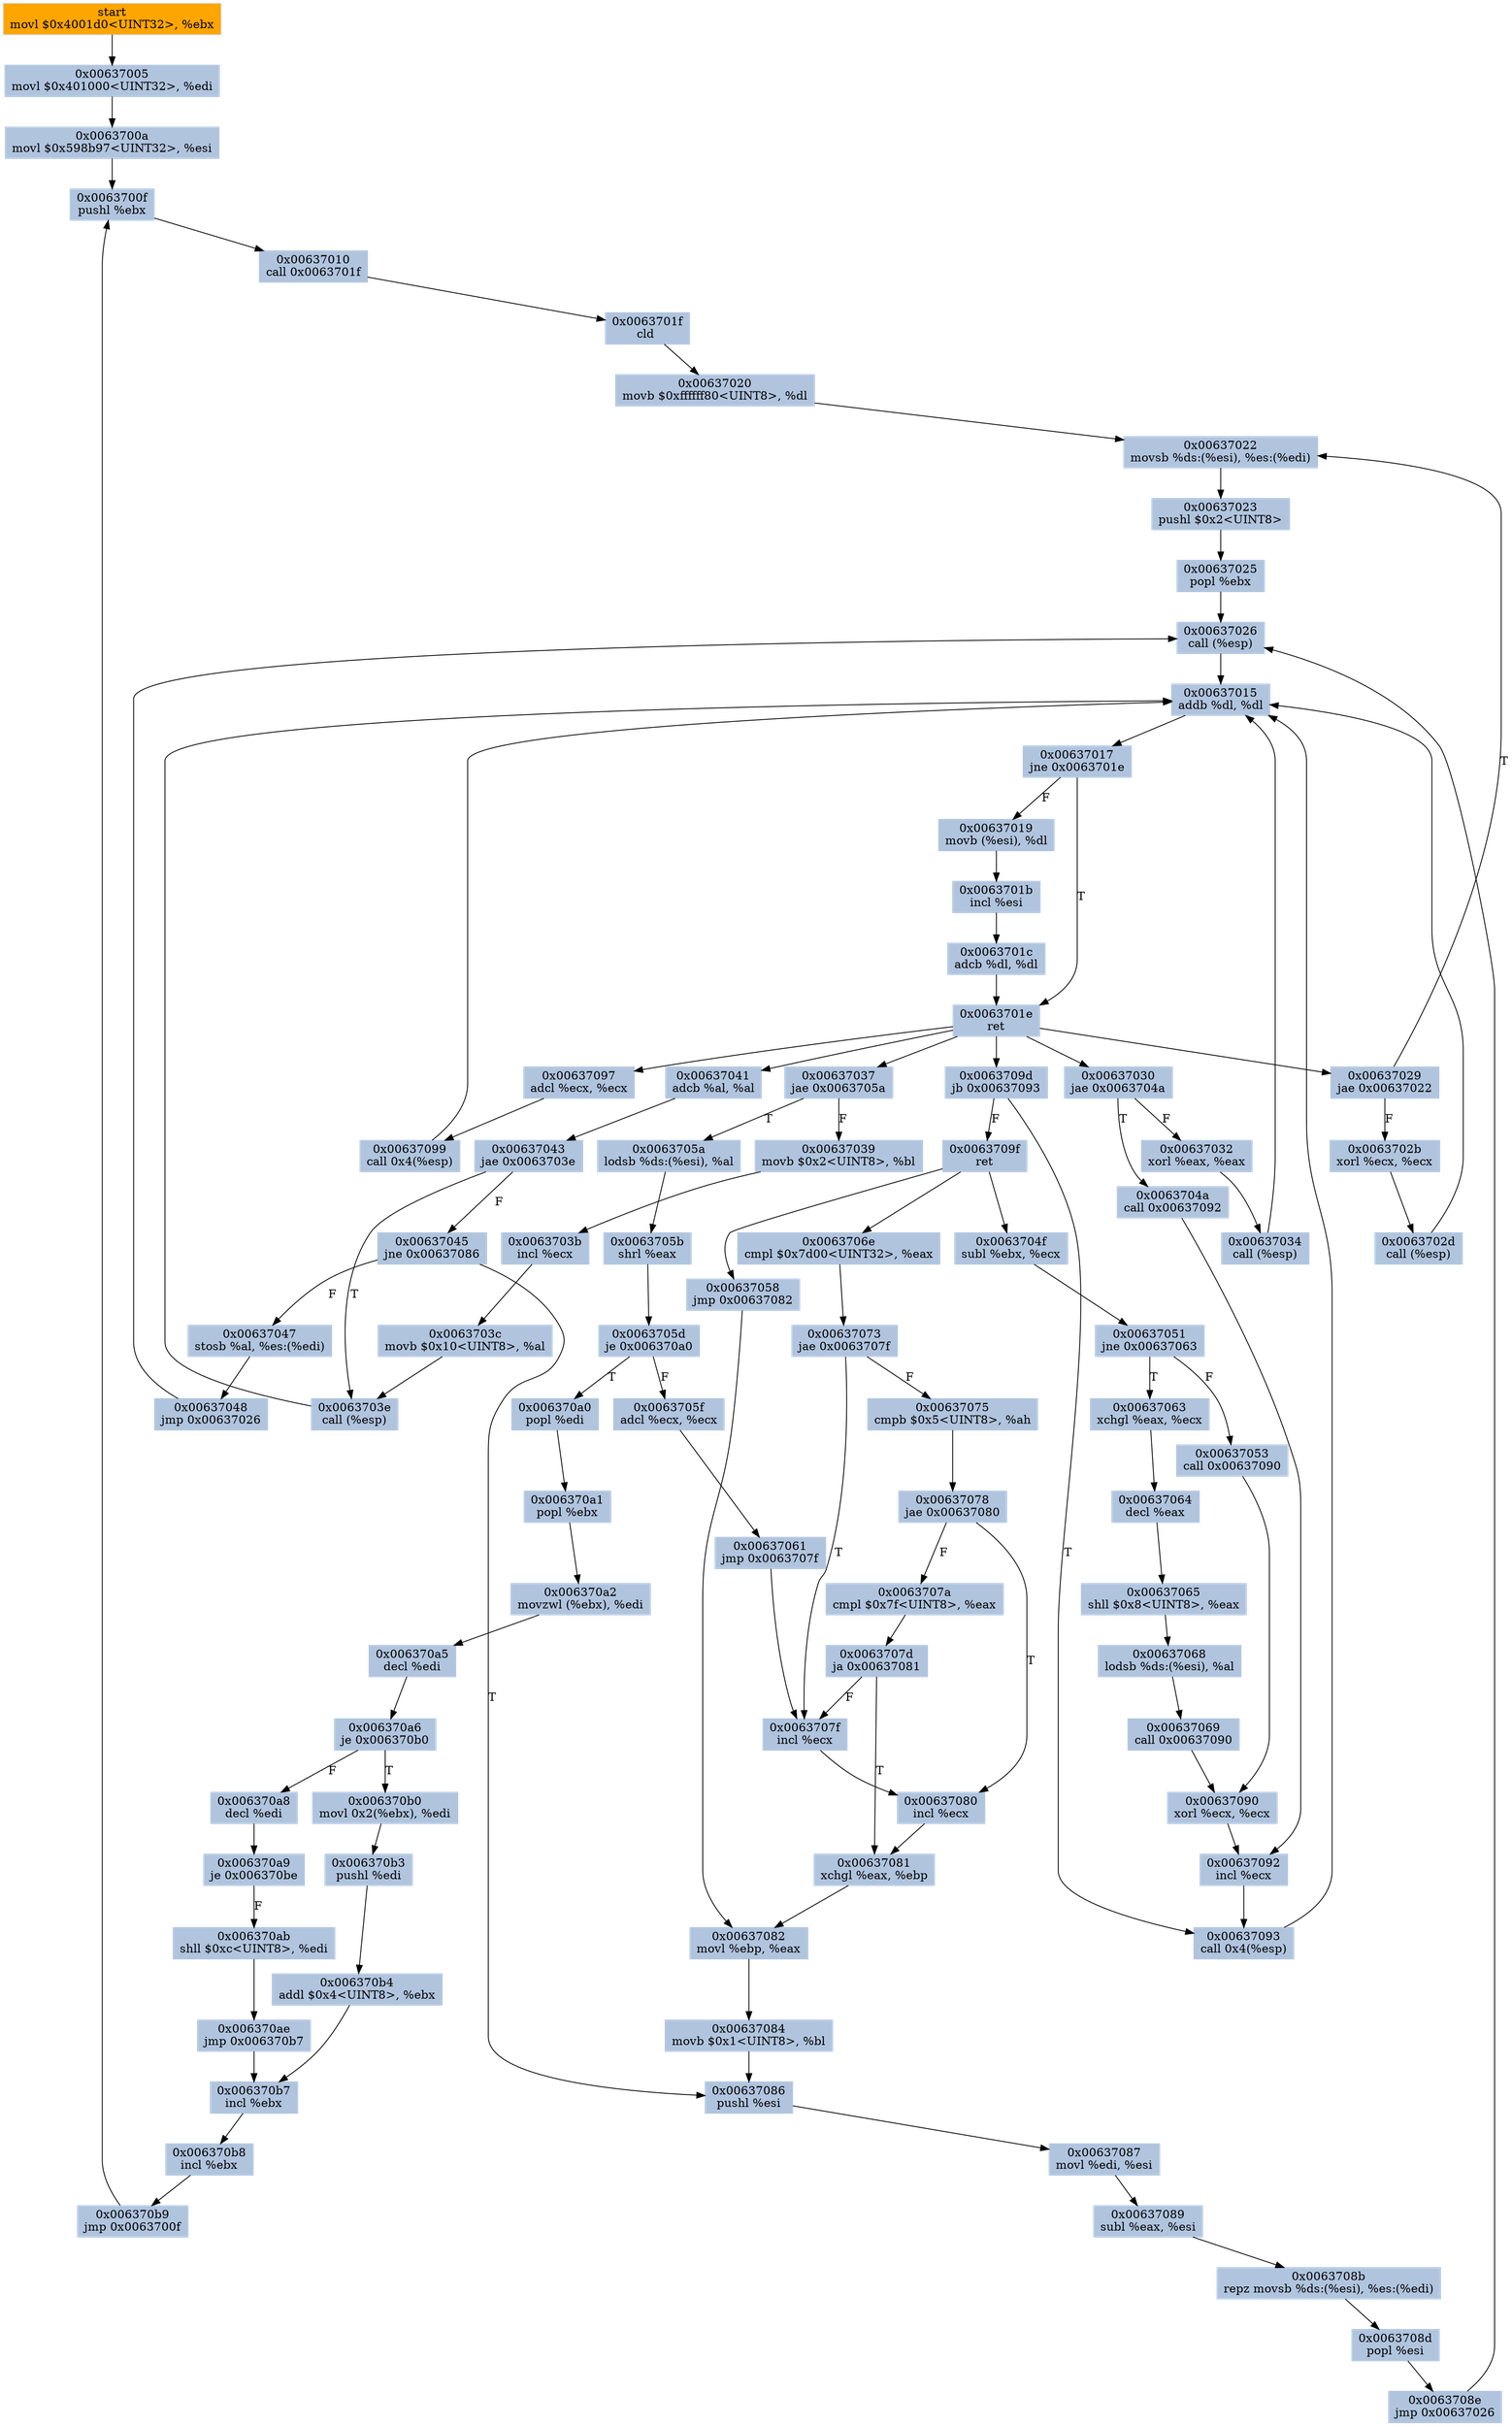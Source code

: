 digraph G {
node[shape=rectangle,style=filled,fillcolor=lightsteelblue,color=lightsteelblue]
bgcolor="transparent"
a0x00637000movl_0x4001d0UINT32_ebx[label="start\nmovl $0x4001d0<UINT32>, %ebx",fillcolor="orange",color="lightgrey"];
a0x00637005movl_0x401000UINT32_edi[label="0x00637005\nmovl $0x401000<UINT32>, %edi"];
a0x0063700amovl_0x598b97UINT32_esi[label="0x0063700a\nmovl $0x598b97<UINT32>, %esi"];
a0x0063700fpushl_ebx[label="0x0063700f\npushl %ebx"];
a0x00637010call_0x0063701f[label="0x00637010\ncall 0x0063701f"];
a0x0063701fcld_[label="0x0063701f\ncld "];
a0x00637020movb_0xffffff80UINT8_dl[label="0x00637020\nmovb $0xffffff80<UINT8>, %dl"];
a0x00637022movsb_ds_esi__es_edi_[label="0x00637022\nmovsb %ds:(%esi), %es:(%edi)"];
a0x00637023pushl_0x2UINT8[label="0x00637023\npushl $0x2<UINT8>"];
a0x00637025popl_ebx[label="0x00637025\npopl %ebx"];
a0x00637026call_esp_[label="0x00637026\ncall (%esp)"];
a0x00637015addb_dl_dl[label="0x00637015\naddb %dl, %dl"];
a0x00637017jne_0x0063701e[label="0x00637017\njne 0x0063701e"];
a0x00637019movb_esi__dl[label="0x00637019\nmovb (%esi), %dl"];
a0x0063701bincl_esi[label="0x0063701b\nincl %esi"];
a0x0063701cadcb_dl_dl[label="0x0063701c\nadcb %dl, %dl"];
a0x0063701eret[label="0x0063701e\nret"];
a0x00637029jae_0x00637022[label="0x00637029\njae 0x00637022"];
a0x0063702bxorl_ecx_ecx[label="0x0063702b\nxorl %ecx, %ecx"];
a0x0063702dcall_esp_[label="0x0063702d\ncall (%esp)"];
a0x00637030jae_0x0063704a[label="0x00637030\njae 0x0063704a"];
a0x00637032xorl_eax_eax[label="0x00637032\nxorl %eax, %eax"];
a0x00637034call_esp_[label="0x00637034\ncall (%esp)"];
a0x00637037jae_0x0063705a[label="0x00637037\njae 0x0063705a"];
a0x00637039movb_0x2UINT8_bl[label="0x00637039\nmovb $0x2<UINT8>, %bl"];
a0x0063703bincl_ecx[label="0x0063703b\nincl %ecx"];
a0x0063703cmovb_0x10UINT8_al[label="0x0063703c\nmovb $0x10<UINT8>, %al"];
a0x0063703ecall_esp_[label="0x0063703e\ncall (%esp)"];
a0x00637041adcb_al_al[label="0x00637041\nadcb %al, %al"];
a0x00637043jae_0x0063703e[label="0x00637043\njae 0x0063703e"];
a0x00637045jne_0x00637086[label="0x00637045\njne 0x00637086"];
a0x00637086pushl_esi[label="0x00637086\npushl %esi"];
a0x00637087movl_edi_esi[label="0x00637087\nmovl %edi, %esi"];
a0x00637089subl_eax_esi[label="0x00637089\nsubl %eax, %esi"];
a0x0063708brepz_movsb_ds_esi__es_edi_[label="0x0063708b\nrepz movsb %ds:(%esi), %es:(%edi)"];
a0x0063708dpopl_esi[label="0x0063708d\npopl %esi"];
a0x0063708ejmp_0x00637026[label="0x0063708e\njmp 0x00637026"];
a0x00637047stosb_al_es_edi_[label="0x00637047\nstosb %al, %es:(%edi)"];
a0x00637048jmp_0x00637026[label="0x00637048\njmp 0x00637026"];
a0x0063704acall_0x00637092[label="0x0063704a\ncall 0x00637092"];
a0x00637092incl_ecx[label="0x00637092\nincl %ecx"];
a0x00637093call_0x4esp_[label="0x00637093\ncall 0x4(%esp)"];
a0x00637097adcl_ecx_ecx[label="0x00637097\nadcl %ecx, %ecx"];
a0x00637099call_0x4esp_[label="0x00637099\ncall 0x4(%esp)"];
a0x0063709djb_0x00637093[label="0x0063709d\njb 0x00637093"];
a0x0063709fret[label="0x0063709f\nret"];
a0x0063704fsubl_ebx_ecx[label="0x0063704f\nsubl %ebx, %ecx"];
a0x00637051jne_0x00637063[label="0x00637051\njne 0x00637063"];
a0x00637063xchgl_eax_ecx[label="0x00637063\nxchgl %eax, %ecx"];
a0x00637064decl_eax[label="0x00637064\ndecl %eax"];
a0x00637065shll_0x8UINT8_eax[label="0x00637065\nshll $0x8<UINT8>, %eax"];
a0x00637068lodsb_ds_esi__al[label="0x00637068\nlodsb %ds:(%esi), %al"];
a0x00637069call_0x00637090[label="0x00637069\ncall 0x00637090"];
a0x00637090xorl_ecx_ecx[label="0x00637090\nxorl %ecx, %ecx"];
a0x0063706ecmpl_0x7d00UINT32_eax[label="0x0063706e\ncmpl $0x7d00<UINT32>, %eax"];
a0x00637073jae_0x0063707f[label="0x00637073\njae 0x0063707f"];
a0x00637075cmpb_0x5UINT8_ah[label="0x00637075\ncmpb $0x5<UINT8>, %ah"];
a0x00637078jae_0x00637080[label="0x00637078\njae 0x00637080"];
a0x0063707acmpl_0x7fUINT8_eax[label="0x0063707a\ncmpl $0x7f<UINT8>, %eax"];
a0x0063707dja_0x00637081[label="0x0063707d\nja 0x00637081"];
a0x0063707fincl_ecx[label="0x0063707f\nincl %ecx"];
a0x00637080incl_ecx[label="0x00637080\nincl %ecx"];
a0x00637081xchgl_eax_ebp[label="0x00637081\nxchgl %eax, %ebp"];
a0x00637082movl_ebp_eax[label="0x00637082\nmovl %ebp, %eax"];
a0x00637084movb_0x1UINT8_bl[label="0x00637084\nmovb $0x1<UINT8>, %bl"];
a0x0063705alodsb_ds_esi__al[label="0x0063705a\nlodsb %ds:(%esi), %al"];
a0x0063705bshrl_eax[label="0x0063705b\nshrl %eax"];
a0x0063705dje_0x006370a0[label="0x0063705d\nje 0x006370a0"];
a0x0063705fadcl_ecx_ecx[label="0x0063705f\nadcl %ecx, %ecx"];
a0x00637061jmp_0x0063707f[label="0x00637061\njmp 0x0063707f"];
a0x00637053call_0x00637090[label="0x00637053\ncall 0x00637090"];
a0x00637058jmp_0x00637082[label="0x00637058\njmp 0x00637082"];
a0x006370a0popl_edi[label="0x006370a0\npopl %edi"];
a0x006370a1popl_ebx[label="0x006370a1\npopl %ebx"];
a0x006370a2movzwl_ebx__edi[label="0x006370a2\nmovzwl (%ebx), %edi"];
a0x006370a5decl_edi[label="0x006370a5\ndecl %edi"];
a0x006370a6je_0x006370b0[label="0x006370a6\nje 0x006370b0"];
a0x006370a8decl_edi[label="0x006370a8\ndecl %edi"];
a0x006370a9je_0x006370be[label="0x006370a9\nje 0x006370be"];
a0x006370abshll_0xcUINT8_edi[label="0x006370ab\nshll $0xc<UINT8>, %edi"];
a0x006370aejmp_0x006370b7[label="0x006370ae\njmp 0x006370b7"];
a0x006370b7incl_ebx[label="0x006370b7\nincl %ebx"];
a0x006370b8incl_ebx[label="0x006370b8\nincl %ebx"];
a0x006370b9jmp_0x0063700f[label="0x006370b9\njmp 0x0063700f"];
a0x006370b0movl_0x2ebx__edi[label="0x006370b0\nmovl 0x2(%ebx), %edi"];
a0x006370b3pushl_edi[label="0x006370b3\npushl %edi"];
a0x006370b4addl_0x4UINT8_ebx[label="0x006370b4\naddl $0x4<UINT8>, %ebx"];
a0x00637000movl_0x4001d0UINT32_ebx -> a0x00637005movl_0x401000UINT32_edi [color="#000000"];
a0x00637005movl_0x401000UINT32_edi -> a0x0063700amovl_0x598b97UINT32_esi [color="#000000"];
a0x0063700amovl_0x598b97UINT32_esi -> a0x0063700fpushl_ebx [color="#000000"];
a0x0063700fpushl_ebx -> a0x00637010call_0x0063701f [color="#000000"];
a0x00637010call_0x0063701f -> a0x0063701fcld_ [color="#000000"];
a0x0063701fcld_ -> a0x00637020movb_0xffffff80UINT8_dl [color="#000000"];
a0x00637020movb_0xffffff80UINT8_dl -> a0x00637022movsb_ds_esi__es_edi_ [color="#000000"];
a0x00637022movsb_ds_esi__es_edi_ -> a0x00637023pushl_0x2UINT8 [color="#000000"];
a0x00637023pushl_0x2UINT8 -> a0x00637025popl_ebx [color="#000000"];
a0x00637025popl_ebx -> a0x00637026call_esp_ [color="#000000"];
a0x00637026call_esp_ -> a0x00637015addb_dl_dl [color="#000000"];
a0x00637015addb_dl_dl -> a0x00637017jne_0x0063701e [color="#000000"];
a0x00637017jne_0x0063701e -> a0x00637019movb_esi__dl [color="#000000",label="F"];
a0x00637019movb_esi__dl -> a0x0063701bincl_esi [color="#000000"];
a0x0063701bincl_esi -> a0x0063701cadcb_dl_dl [color="#000000"];
a0x0063701cadcb_dl_dl -> a0x0063701eret [color="#000000"];
a0x0063701eret -> a0x00637029jae_0x00637022 [color="#000000"];
a0x00637029jae_0x00637022 -> a0x00637022movsb_ds_esi__es_edi_ [color="#000000",label="T"];
a0x00637017jne_0x0063701e -> a0x0063701eret [color="#000000",label="T"];
a0x00637029jae_0x00637022 -> a0x0063702bxorl_ecx_ecx [color="#000000",label="F"];
a0x0063702bxorl_ecx_ecx -> a0x0063702dcall_esp_ [color="#000000"];
a0x0063702dcall_esp_ -> a0x00637015addb_dl_dl [color="#000000"];
a0x0063701eret -> a0x00637030jae_0x0063704a [color="#000000"];
a0x00637030jae_0x0063704a -> a0x00637032xorl_eax_eax [color="#000000",label="F"];
a0x00637032xorl_eax_eax -> a0x00637034call_esp_ [color="#000000"];
a0x00637034call_esp_ -> a0x00637015addb_dl_dl [color="#000000"];
a0x0063701eret -> a0x00637037jae_0x0063705a [color="#000000"];
a0x00637037jae_0x0063705a -> a0x00637039movb_0x2UINT8_bl [color="#000000",label="F"];
a0x00637039movb_0x2UINT8_bl -> a0x0063703bincl_ecx [color="#000000"];
a0x0063703bincl_ecx -> a0x0063703cmovb_0x10UINT8_al [color="#000000"];
a0x0063703cmovb_0x10UINT8_al -> a0x0063703ecall_esp_ [color="#000000"];
a0x0063703ecall_esp_ -> a0x00637015addb_dl_dl [color="#000000"];
a0x0063701eret -> a0x00637041adcb_al_al [color="#000000"];
a0x00637041adcb_al_al -> a0x00637043jae_0x0063703e [color="#000000"];
a0x00637043jae_0x0063703e -> a0x0063703ecall_esp_ [color="#000000",label="T"];
a0x00637043jae_0x0063703e -> a0x00637045jne_0x00637086 [color="#000000",label="F"];
a0x00637045jne_0x00637086 -> a0x00637086pushl_esi [color="#000000",label="T"];
a0x00637086pushl_esi -> a0x00637087movl_edi_esi [color="#000000"];
a0x00637087movl_edi_esi -> a0x00637089subl_eax_esi [color="#000000"];
a0x00637089subl_eax_esi -> a0x0063708brepz_movsb_ds_esi__es_edi_ [color="#000000"];
a0x0063708brepz_movsb_ds_esi__es_edi_ -> a0x0063708dpopl_esi [color="#000000"];
a0x0063708dpopl_esi -> a0x0063708ejmp_0x00637026 [color="#000000"];
a0x0063708ejmp_0x00637026 -> a0x00637026call_esp_ [color="#000000"];
a0x00637045jne_0x00637086 -> a0x00637047stosb_al_es_edi_ [color="#000000",label="F"];
a0x00637047stosb_al_es_edi_ -> a0x00637048jmp_0x00637026 [color="#000000"];
a0x00637048jmp_0x00637026 -> a0x00637026call_esp_ [color="#000000"];
a0x00637030jae_0x0063704a -> a0x0063704acall_0x00637092 [color="#000000",label="T"];
a0x0063704acall_0x00637092 -> a0x00637092incl_ecx [color="#000000"];
a0x00637092incl_ecx -> a0x00637093call_0x4esp_ [color="#000000"];
a0x00637093call_0x4esp_ -> a0x00637015addb_dl_dl [color="#000000"];
a0x0063701eret -> a0x00637097adcl_ecx_ecx [color="#000000"];
a0x00637097adcl_ecx_ecx -> a0x00637099call_0x4esp_ [color="#000000"];
a0x00637099call_0x4esp_ -> a0x00637015addb_dl_dl [color="#000000"];
a0x0063701eret -> a0x0063709djb_0x00637093 [color="#000000"];
a0x0063709djb_0x00637093 -> a0x0063709fret [color="#000000",label="F"];
a0x0063709fret -> a0x0063704fsubl_ebx_ecx [color="#000000"];
a0x0063704fsubl_ebx_ecx -> a0x00637051jne_0x00637063 [color="#000000"];
a0x00637051jne_0x00637063 -> a0x00637063xchgl_eax_ecx [color="#000000",label="T"];
a0x00637063xchgl_eax_ecx -> a0x00637064decl_eax [color="#000000"];
a0x00637064decl_eax -> a0x00637065shll_0x8UINT8_eax [color="#000000"];
a0x00637065shll_0x8UINT8_eax -> a0x00637068lodsb_ds_esi__al [color="#000000"];
a0x00637068lodsb_ds_esi__al -> a0x00637069call_0x00637090 [color="#000000"];
a0x00637069call_0x00637090 -> a0x00637090xorl_ecx_ecx [color="#000000"];
a0x00637090xorl_ecx_ecx -> a0x00637092incl_ecx [color="#000000"];
a0x0063709djb_0x00637093 -> a0x00637093call_0x4esp_ [color="#000000",label="T"];
a0x0063709fret -> a0x0063706ecmpl_0x7d00UINT32_eax [color="#000000"];
a0x0063706ecmpl_0x7d00UINT32_eax -> a0x00637073jae_0x0063707f [color="#000000"];
a0x00637073jae_0x0063707f -> a0x00637075cmpb_0x5UINT8_ah [color="#000000",label="F"];
a0x00637075cmpb_0x5UINT8_ah -> a0x00637078jae_0x00637080 [color="#000000"];
a0x00637078jae_0x00637080 -> a0x0063707acmpl_0x7fUINT8_eax [color="#000000",label="F"];
a0x0063707acmpl_0x7fUINT8_eax -> a0x0063707dja_0x00637081 [color="#000000"];
a0x0063707dja_0x00637081 -> a0x0063707fincl_ecx [color="#000000",label="F"];
a0x0063707fincl_ecx -> a0x00637080incl_ecx [color="#000000"];
a0x00637080incl_ecx -> a0x00637081xchgl_eax_ebp [color="#000000"];
a0x00637081xchgl_eax_ebp -> a0x00637082movl_ebp_eax [color="#000000"];
a0x00637082movl_ebp_eax -> a0x00637084movb_0x1UINT8_bl [color="#000000"];
a0x00637084movb_0x1UINT8_bl -> a0x00637086pushl_esi [color="#000000"];
a0x00637037jae_0x0063705a -> a0x0063705alodsb_ds_esi__al [color="#000000",label="T"];
a0x0063705alodsb_ds_esi__al -> a0x0063705bshrl_eax [color="#000000"];
a0x0063705bshrl_eax -> a0x0063705dje_0x006370a0 [color="#000000"];
a0x0063705dje_0x006370a0 -> a0x0063705fadcl_ecx_ecx [color="#000000",label="F"];
a0x0063705fadcl_ecx_ecx -> a0x00637061jmp_0x0063707f [color="#000000"];
a0x00637061jmp_0x0063707f -> a0x0063707fincl_ecx [color="#000000"];
a0x00637051jne_0x00637063 -> a0x00637053call_0x00637090 [color="#000000",label="F"];
a0x00637053call_0x00637090 -> a0x00637090xorl_ecx_ecx [color="#000000"];
a0x0063709fret -> a0x00637058jmp_0x00637082 [color="#000000"];
a0x00637058jmp_0x00637082 -> a0x00637082movl_ebp_eax [color="#000000"];
a0x0063707dja_0x00637081 -> a0x00637081xchgl_eax_ebp [color="#000000",label="T"];
a0x00637078jae_0x00637080 -> a0x00637080incl_ecx [color="#000000",label="T"];
a0x00637073jae_0x0063707f -> a0x0063707fincl_ecx [color="#000000",label="T"];
a0x0063705dje_0x006370a0 -> a0x006370a0popl_edi [color="#000000",label="T"];
a0x006370a0popl_edi -> a0x006370a1popl_ebx [color="#000000"];
a0x006370a1popl_ebx -> a0x006370a2movzwl_ebx__edi [color="#000000"];
a0x006370a2movzwl_ebx__edi -> a0x006370a5decl_edi [color="#000000"];
a0x006370a5decl_edi -> a0x006370a6je_0x006370b0 [color="#000000"];
a0x006370a6je_0x006370b0 -> a0x006370a8decl_edi [color="#000000",label="F"];
a0x006370a8decl_edi -> a0x006370a9je_0x006370be [color="#000000"];
a0x006370a9je_0x006370be -> a0x006370abshll_0xcUINT8_edi [color="#000000",label="F"];
a0x006370abshll_0xcUINT8_edi -> a0x006370aejmp_0x006370b7 [color="#000000"];
a0x006370aejmp_0x006370b7 -> a0x006370b7incl_ebx [color="#000000"];
a0x006370b7incl_ebx -> a0x006370b8incl_ebx [color="#000000"];
a0x006370b8incl_ebx -> a0x006370b9jmp_0x0063700f [color="#000000"];
a0x006370b9jmp_0x0063700f -> a0x0063700fpushl_ebx [color="#000000"];
a0x006370a6je_0x006370b0 -> a0x006370b0movl_0x2ebx__edi [color="#000000",label="T"];
a0x006370b0movl_0x2ebx__edi -> a0x006370b3pushl_edi [color="#000000"];
a0x006370b3pushl_edi -> a0x006370b4addl_0x4UINT8_ebx [color="#000000"];
a0x006370b4addl_0x4UINT8_ebx -> a0x006370b7incl_ebx [color="#000000"];
}
